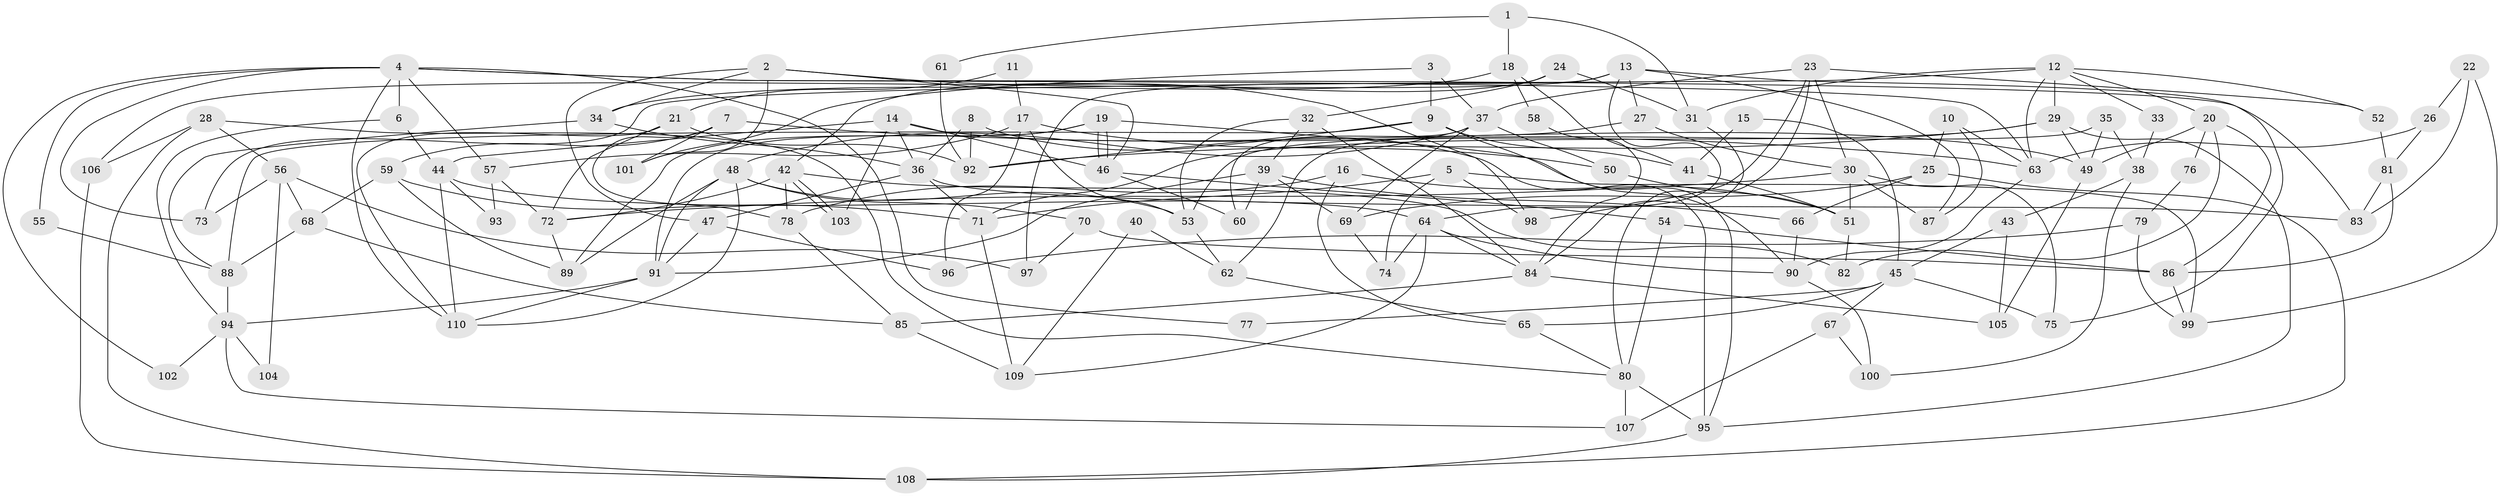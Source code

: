 // Generated by graph-tools (version 1.1) at 2025/11/02/27/25 16:11:16]
// undirected, 110 vertices, 220 edges
graph export_dot {
graph [start="1"]
  node [color=gray90,style=filled];
  1;
  2;
  3;
  4;
  5;
  6;
  7;
  8;
  9;
  10;
  11;
  12;
  13;
  14;
  15;
  16;
  17;
  18;
  19;
  20;
  21;
  22;
  23;
  24;
  25;
  26;
  27;
  28;
  29;
  30;
  31;
  32;
  33;
  34;
  35;
  36;
  37;
  38;
  39;
  40;
  41;
  42;
  43;
  44;
  45;
  46;
  47;
  48;
  49;
  50;
  51;
  52;
  53;
  54;
  55;
  56;
  57;
  58;
  59;
  60;
  61;
  62;
  63;
  64;
  65;
  66;
  67;
  68;
  69;
  70;
  71;
  72;
  73;
  74;
  75;
  76;
  77;
  78;
  79;
  80;
  81;
  82;
  83;
  84;
  85;
  86;
  87;
  88;
  89;
  90;
  91;
  92;
  93;
  94;
  95;
  96;
  97;
  98;
  99;
  100;
  101;
  102;
  103;
  104;
  105;
  106;
  107;
  108;
  109;
  110;
  1 -- 31;
  1 -- 18;
  1 -- 61;
  2 -- 47;
  2 -- 46;
  2 -- 34;
  2 -- 98;
  2 -- 101;
  3 -- 101;
  3 -- 9;
  3 -- 37;
  4 -- 83;
  4 -- 73;
  4 -- 6;
  4 -- 55;
  4 -- 57;
  4 -- 63;
  4 -- 77;
  4 -- 102;
  4 -- 110;
  5 -- 71;
  5 -- 98;
  5 -- 74;
  5 -- 99;
  6 -- 44;
  6 -- 94;
  7 -- 63;
  7 -- 59;
  7 -- 78;
  7 -- 101;
  8 -- 92;
  8 -- 36;
  8 -- 95;
  9 -- 95;
  9 -- 92;
  9 -- 41;
  9 -- 88;
  10 -- 63;
  10 -- 87;
  10 -- 25;
  11 -- 21;
  11 -- 17;
  12 -- 20;
  12 -- 63;
  12 -- 29;
  12 -- 31;
  12 -- 33;
  12 -- 52;
  12 -- 73;
  13 -- 64;
  13 -- 75;
  13 -- 27;
  13 -- 87;
  13 -- 97;
  13 -- 106;
  14 -- 44;
  14 -- 36;
  14 -- 46;
  14 -- 49;
  14 -- 103;
  15 -- 45;
  15 -- 41;
  16 -- 65;
  16 -- 78;
  16 -- 51;
  17 -- 53;
  17 -- 57;
  17 -- 50;
  17 -- 96;
  18 -- 34;
  18 -- 41;
  18 -- 58;
  19 -- 46;
  19 -- 46;
  19 -- 90;
  19 -- 89;
  19 -- 91;
  20 -- 82;
  20 -- 86;
  20 -- 49;
  20 -- 76;
  21 -- 110;
  21 -- 72;
  21 -- 92;
  22 -- 99;
  22 -- 26;
  22 -- 83;
  23 -- 30;
  23 -- 37;
  23 -- 52;
  23 -- 80;
  23 -- 98;
  24 -- 42;
  24 -- 32;
  24 -- 31;
  25 -- 108;
  25 -- 66;
  25 -- 69;
  26 -- 81;
  26 -- 63;
  27 -- 30;
  27 -- 62;
  28 -- 80;
  28 -- 108;
  28 -- 56;
  28 -- 106;
  29 -- 49;
  29 -- 71;
  29 -- 92;
  29 -- 95;
  30 -- 72;
  30 -- 51;
  30 -- 75;
  30 -- 87;
  31 -- 84;
  32 -- 39;
  32 -- 84;
  32 -- 53;
  33 -- 38;
  34 -- 88;
  34 -- 36;
  35 -- 53;
  35 -- 49;
  35 -- 38;
  36 -- 71;
  36 -- 47;
  36 -- 83;
  37 -- 69;
  37 -- 48;
  37 -- 50;
  37 -- 60;
  38 -- 43;
  38 -- 100;
  39 -- 91;
  39 -- 60;
  39 -- 66;
  39 -- 69;
  40 -- 109;
  40 -- 62;
  41 -- 51;
  42 -- 103;
  42 -- 103;
  42 -- 78;
  42 -- 72;
  42 -- 82;
  43 -- 105;
  43 -- 45;
  44 -- 64;
  44 -- 110;
  44 -- 93;
  45 -- 67;
  45 -- 65;
  45 -- 75;
  45 -- 77;
  46 -- 54;
  46 -- 60;
  47 -- 91;
  47 -- 96;
  48 -- 110;
  48 -- 53;
  48 -- 70;
  48 -- 89;
  48 -- 91;
  49 -- 105;
  50 -- 51;
  51 -- 82;
  52 -- 81;
  53 -- 62;
  54 -- 80;
  54 -- 86;
  55 -- 88;
  56 -- 97;
  56 -- 68;
  56 -- 73;
  56 -- 104;
  57 -- 72;
  57 -- 93;
  58 -- 84;
  59 -- 89;
  59 -- 68;
  59 -- 71;
  61 -- 92;
  62 -- 65;
  63 -- 90;
  64 -- 74;
  64 -- 109;
  64 -- 84;
  64 -- 90;
  65 -- 80;
  66 -- 90;
  67 -- 100;
  67 -- 107;
  68 -- 88;
  68 -- 85;
  69 -- 74;
  70 -- 86;
  70 -- 97;
  71 -- 109;
  72 -- 89;
  76 -- 79;
  78 -- 85;
  79 -- 99;
  79 -- 96;
  80 -- 95;
  80 -- 107;
  81 -- 83;
  81 -- 86;
  84 -- 85;
  84 -- 105;
  85 -- 109;
  86 -- 99;
  88 -- 94;
  90 -- 100;
  91 -- 94;
  91 -- 110;
  94 -- 102;
  94 -- 104;
  94 -- 107;
  95 -- 108;
  106 -- 108;
}
